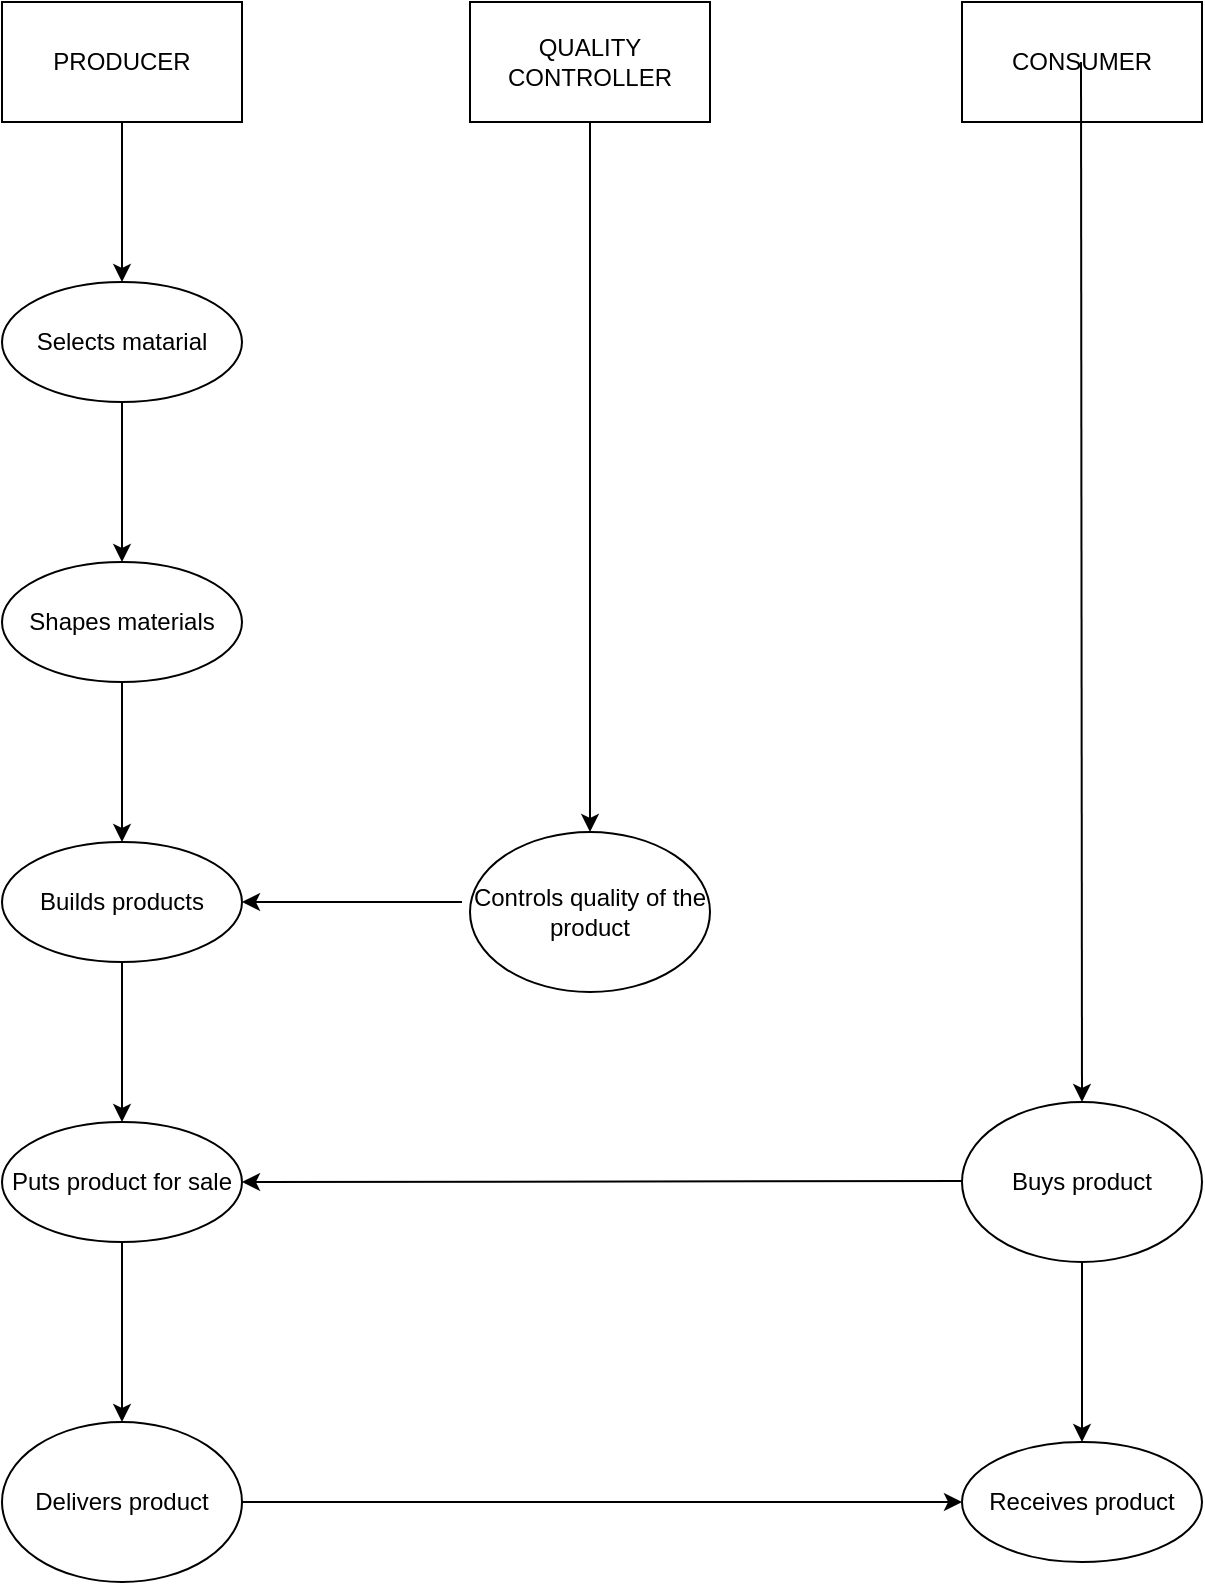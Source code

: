 <mxfile version="20.4.0" type="device"><diagram id="xR8p5LjF78d7nYaESS7G" name="Page-1"><mxGraphModel dx="1426" dy="794" grid="1" gridSize="10" guides="1" tooltips="1" connect="1" arrows="1" fold="1" page="1" pageScale="1" pageWidth="827" pageHeight="1169" math="0" shadow="0"><root><mxCell id="0"/><mxCell id="1" parent="0"/><mxCell id="d-pi3iM2ddrykL2p8H8A-16" value="" style="edgeStyle=orthogonalEdgeStyle;rounded=0;orthogonalLoop=1;jettySize=auto;html=1;" edge="1" parent="1" source="d-pi3iM2ddrykL2p8H8A-1" target="d-pi3iM2ddrykL2p8H8A-15"><mxGeometry relative="1" as="geometry"/></mxCell><mxCell id="d-pi3iM2ddrykL2p8H8A-1" value="PRODUCER" style="rounded=0;whiteSpace=wrap;html=1;" vertex="1" parent="1"><mxGeometry x="120" y="90" width="120" height="60" as="geometry"/></mxCell><mxCell id="d-pi3iM2ddrykL2p8H8A-2" value="QUALITY CONTROLLER" style="rounded=0;whiteSpace=wrap;html=1;" vertex="1" parent="1"><mxGeometry x="354" y="90" width="120" height="60" as="geometry"/></mxCell><mxCell id="d-pi3iM2ddrykL2p8H8A-3" value="CONSUMER" style="rounded=0;whiteSpace=wrap;html=1;" vertex="1" parent="1"><mxGeometry x="600" y="90" width="120" height="60" as="geometry"/></mxCell><mxCell id="d-pi3iM2ddrykL2p8H8A-5" value="" style="endArrow=classic;html=1;rounded=0;" edge="1" parent="1" target="d-pi3iM2ddrykL2p8H8A-21"><mxGeometry width="50" height="50" relative="1" as="geometry"><mxPoint x="414" y="150" as="sourcePoint"/><mxPoint x="414" y="640" as="targetPoint"/></mxGeometry></mxCell><mxCell id="d-pi3iM2ddrykL2p8H8A-6" value="" style="endArrow=classic;html=1;rounded=0;" edge="1" parent="1"><mxGeometry width="50" height="50" relative="1" as="geometry"><mxPoint x="659.5" y="120" as="sourcePoint"/><mxPoint x="660" y="640" as="targetPoint"/></mxGeometry></mxCell><mxCell id="d-pi3iM2ddrykL2p8H8A-18" value="" style="edgeStyle=orthogonalEdgeStyle;rounded=0;orthogonalLoop=1;jettySize=auto;html=1;" edge="1" parent="1" source="d-pi3iM2ddrykL2p8H8A-15" target="d-pi3iM2ddrykL2p8H8A-17"><mxGeometry relative="1" as="geometry"/></mxCell><mxCell id="d-pi3iM2ddrykL2p8H8A-15" value="Selects matarial" style="ellipse;whiteSpace=wrap;html=1;rounded=0;" vertex="1" parent="1"><mxGeometry x="120" y="230" width="120" height="60" as="geometry"/></mxCell><mxCell id="d-pi3iM2ddrykL2p8H8A-20" value="" style="edgeStyle=orthogonalEdgeStyle;rounded=0;orthogonalLoop=1;jettySize=auto;html=1;" edge="1" parent="1" source="d-pi3iM2ddrykL2p8H8A-17" target="d-pi3iM2ddrykL2p8H8A-19"><mxGeometry relative="1" as="geometry"/></mxCell><mxCell id="d-pi3iM2ddrykL2p8H8A-17" value="Shapes materials" style="ellipse;whiteSpace=wrap;html=1;rounded=0;" vertex="1" parent="1"><mxGeometry x="120" y="370" width="120" height="60" as="geometry"/></mxCell><mxCell id="d-pi3iM2ddrykL2p8H8A-24" value="" style="edgeStyle=orthogonalEdgeStyle;rounded=0;orthogonalLoop=1;jettySize=auto;html=1;" edge="1" parent="1" source="d-pi3iM2ddrykL2p8H8A-19" target="d-pi3iM2ddrykL2p8H8A-23"><mxGeometry relative="1" as="geometry"/></mxCell><mxCell id="d-pi3iM2ddrykL2p8H8A-19" value="Builds products" style="ellipse;whiteSpace=wrap;html=1;rounded=0;" vertex="1" parent="1"><mxGeometry x="120" y="510" width="120" height="60" as="geometry"/></mxCell><mxCell id="d-pi3iM2ddrykL2p8H8A-21" value="Controls quality of the product" style="ellipse;whiteSpace=wrap;html=1;" vertex="1" parent="1"><mxGeometry x="354" y="505" width="120" height="80" as="geometry"/></mxCell><mxCell id="d-pi3iM2ddrykL2p8H8A-22" value="" style="endArrow=classic;html=1;rounded=0;" edge="1" parent="1" target="d-pi3iM2ddrykL2p8H8A-19"><mxGeometry width="50" height="50" relative="1" as="geometry"><mxPoint x="350" y="540" as="sourcePoint"/><mxPoint x="350" y="520" as="targetPoint"/></mxGeometry></mxCell><mxCell id="d-pi3iM2ddrykL2p8H8A-29" value="" style="edgeStyle=orthogonalEdgeStyle;rounded=0;orthogonalLoop=1;jettySize=auto;html=1;" edge="1" parent="1" source="d-pi3iM2ddrykL2p8H8A-23" target="d-pi3iM2ddrykL2p8H8A-28"><mxGeometry relative="1" as="geometry"/></mxCell><mxCell id="d-pi3iM2ddrykL2p8H8A-23" value="Puts product for sale" style="ellipse;whiteSpace=wrap;html=1;rounded=0;" vertex="1" parent="1"><mxGeometry x="120" y="650" width="120" height="60" as="geometry"/></mxCell><mxCell id="d-pi3iM2ddrykL2p8H8A-32" value="" style="edgeStyle=orthogonalEdgeStyle;rounded=0;orthogonalLoop=1;jettySize=auto;html=1;" edge="1" parent="1" source="d-pi3iM2ddrykL2p8H8A-25" target="d-pi3iM2ddrykL2p8H8A-30"><mxGeometry relative="1" as="geometry"/></mxCell><mxCell id="d-pi3iM2ddrykL2p8H8A-25" value="Buys product" style="ellipse;whiteSpace=wrap;html=1;" vertex="1" parent="1"><mxGeometry x="600" y="640" width="120" height="80" as="geometry"/></mxCell><mxCell id="d-pi3iM2ddrykL2p8H8A-27" value="" style="endArrow=classic;html=1;rounded=0;entryX=1;entryY=0.5;entryDx=0;entryDy=0;" edge="1" parent="1" target="d-pi3iM2ddrykL2p8H8A-23"><mxGeometry width="50" height="50" relative="1" as="geometry"><mxPoint x="600" y="679.5" as="sourcePoint"/><mxPoint x="520" y="679.5" as="targetPoint"/></mxGeometry></mxCell><mxCell id="d-pi3iM2ddrykL2p8H8A-31" value="" style="edgeStyle=orthogonalEdgeStyle;rounded=0;orthogonalLoop=1;jettySize=auto;html=1;" edge="1" parent="1" source="d-pi3iM2ddrykL2p8H8A-28" target="d-pi3iM2ddrykL2p8H8A-30"><mxGeometry relative="1" as="geometry"/></mxCell><mxCell id="d-pi3iM2ddrykL2p8H8A-28" value="Delivers product" style="ellipse;whiteSpace=wrap;html=1;" vertex="1" parent="1"><mxGeometry x="120" y="800" width="120" height="80" as="geometry"/></mxCell><mxCell id="d-pi3iM2ddrykL2p8H8A-30" value="Receives product" style="ellipse;whiteSpace=wrap;html=1;" vertex="1" parent="1"><mxGeometry x="600" y="810" width="120" height="60" as="geometry"/></mxCell></root></mxGraphModel></diagram></mxfile>